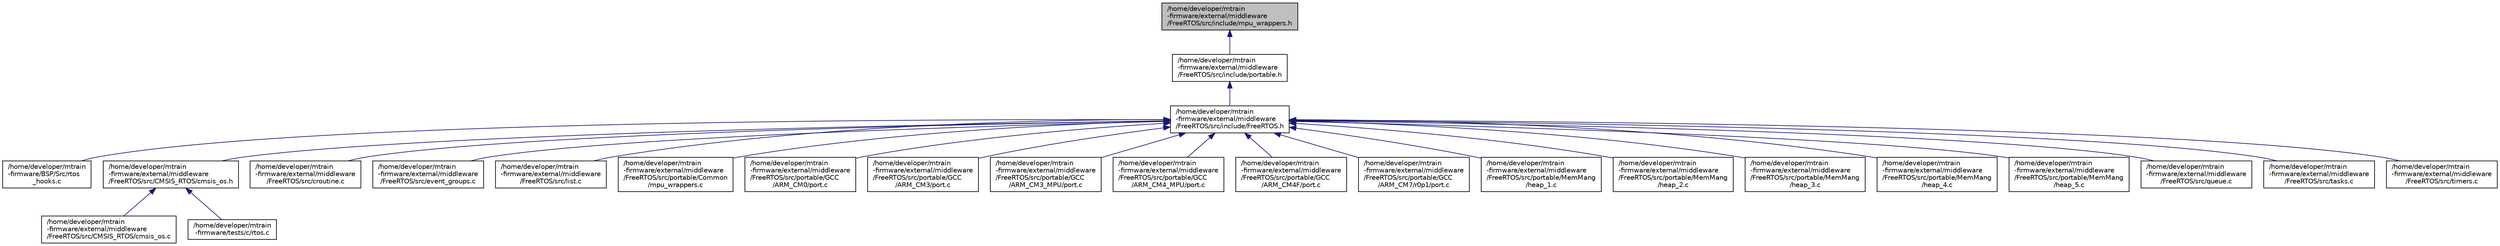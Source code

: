 digraph "/home/developer/mtrain-firmware/external/middleware/FreeRTOS/src/include/mpu_wrappers.h"
{
  edge [fontname="Helvetica",fontsize="10",labelfontname="Helvetica",labelfontsize="10"];
  node [fontname="Helvetica",fontsize="10",shape=record];
  Node1 [label="/home/developer/mtrain\l-firmware/external/middleware\l/FreeRTOS/src/include/mpu_wrappers.h",height=0.2,width=0.4,color="black", fillcolor="grey75", style="filled", fontcolor="black"];
  Node1 -> Node2 [dir="back",color="midnightblue",fontsize="10",style="solid",fontname="Helvetica"];
  Node2 [label="/home/developer/mtrain\l-firmware/external/middleware\l/FreeRTOS/src/include/portable.h",height=0.2,width=0.4,color="black", fillcolor="white", style="filled",URL="$portable_8h.html"];
  Node2 -> Node3 [dir="back",color="midnightblue",fontsize="10",style="solid",fontname="Helvetica"];
  Node3 [label="/home/developer/mtrain\l-firmware/external/middleware\l/FreeRTOS/src/include/FreeRTOS.h",height=0.2,width=0.4,color="black", fillcolor="white", style="filled",URL="$_free_r_t_o_s_8h.html"];
  Node3 -> Node4 [dir="back",color="midnightblue",fontsize="10",style="solid",fontname="Helvetica"];
  Node4 [label="/home/developer/mtrain\l-firmware/BSP/Src/rtos\l_hooks.c",height=0.2,width=0.4,color="black", fillcolor="white", style="filled",URL="$rtos__hooks_8c.html"];
  Node3 -> Node5 [dir="back",color="midnightblue",fontsize="10",style="solid",fontname="Helvetica"];
  Node5 [label="/home/developer/mtrain\l-firmware/external/middleware\l/FreeRTOS/src/CMSIS_RTOS/cmsis_os.h",height=0.2,width=0.4,color="black", fillcolor="white", style="filled",URL="$cmsis__os_8h.html",tooltip="Header of cmsis_os.c A new set of APIs are added in addition to existing ones, these APIs are specifi..."];
  Node5 -> Node6 [dir="back",color="midnightblue",fontsize="10",style="solid",fontname="Helvetica"];
  Node6 [label="/home/developer/mtrain\l-firmware/external/middleware\l/FreeRTOS/src/CMSIS_RTOS/cmsis_os.c",height=0.2,width=0.4,color="black", fillcolor="white", style="filled",URL="$cmsis__os_8c.html",tooltip="CMSIS-RTOS API implementation for FreeRTOS V9.0.0. "];
  Node5 -> Node7 [dir="back",color="midnightblue",fontsize="10",style="solid",fontname="Helvetica"];
  Node7 [label="/home/developer/mtrain\l-firmware/tests/c/rtos.c",height=0.2,width=0.4,color="black", fillcolor="white", style="filled",URL="$rtos_8c.html"];
  Node3 -> Node8 [dir="back",color="midnightblue",fontsize="10",style="solid",fontname="Helvetica"];
  Node8 [label="/home/developer/mtrain\l-firmware/external/middleware\l/FreeRTOS/src/croutine.c",height=0.2,width=0.4,color="black", fillcolor="white", style="filled",URL="$croutine_8c.html"];
  Node3 -> Node9 [dir="back",color="midnightblue",fontsize="10",style="solid",fontname="Helvetica"];
  Node9 [label="/home/developer/mtrain\l-firmware/external/middleware\l/FreeRTOS/src/event_groups.c",height=0.2,width=0.4,color="black", fillcolor="white", style="filled",URL="$event__groups_8c.html"];
  Node3 -> Node10 [dir="back",color="midnightblue",fontsize="10",style="solid",fontname="Helvetica"];
  Node10 [label="/home/developer/mtrain\l-firmware/external/middleware\l/FreeRTOS/src/list.c",height=0.2,width=0.4,color="black", fillcolor="white", style="filled",URL="$list_8c.html"];
  Node3 -> Node11 [dir="back",color="midnightblue",fontsize="10",style="solid",fontname="Helvetica"];
  Node11 [label="/home/developer/mtrain\l-firmware/external/middleware\l/FreeRTOS/src/portable/Common\l/mpu_wrappers.c",height=0.2,width=0.4,color="black", fillcolor="white", style="filled",URL="$mpu__wrappers_8c.html"];
  Node3 -> Node12 [dir="back",color="midnightblue",fontsize="10",style="solid",fontname="Helvetica"];
  Node12 [label="/home/developer/mtrain\l-firmware/external/middleware\l/FreeRTOS/src/portable/GCC\l/ARM_CM0/port.c",height=0.2,width=0.4,color="black", fillcolor="white", style="filled",URL="$_a_r_m___c_m0_2port_8c.html"];
  Node3 -> Node13 [dir="back",color="midnightblue",fontsize="10",style="solid",fontname="Helvetica"];
  Node13 [label="/home/developer/mtrain\l-firmware/external/middleware\l/FreeRTOS/src/portable/GCC\l/ARM_CM3/port.c",height=0.2,width=0.4,color="black", fillcolor="white", style="filled",URL="$_a_r_m___c_m3_2port_8c.html"];
  Node3 -> Node14 [dir="back",color="midnightblue",fontsize="10",style="solid",fontname="Helvetica"];
  Node14 [label="/home/developer/mtrain\l-firmware/external/middleware\l/FreeRTOS/src/portable/GCC\l/ARM_CM3_MPU/port.c",height=0.2,width=0.4,color="black", fillcolor="white", style="filled",URL="$_a_r_m___c_m3___m_p_u_2port_8c.html"];
  Node3 -> Node15 [dir="back",color="midnightblue",fontsize="10",style="solid",fontname="Helvetica"];
  Node15 [label="/home/developer/mtrain\l-firmware/external/middleware\l/FreeRTOS/src/portable/GCC\l/ARM_CM4_MPU/port.c",height=0.2,width=0.4,color="black", fillcolor="white", style="filled",URL="$_a_r_m___c_m4___m_p_u_2port_8c.html"];
  Node3 -> Node16 [dir="back",color="midnightblue",fontsize="10",style="solid",fontname="Helvetica"];
  Node16 [label="/home/developer/mtrain\l-firmware/external/middleware\l/FreeRTOS/src/portable/GCC\l/ARM_CM4F/port.c",height=0.2,width=0.4,color="black", fillcolor="white", style="filled",URL="$_a_r_m___c_m4_f_2port_8c.html"];
  Node3 -> Node17 [dir="back",color="midnightblue",fontsize="10",style="solid",fontname="Helvetica"];
  Node17 [label="/home/developer/mtrain\l-firmware/external/middleware\l/FreeRTOS/src/portable/GCC\l/ARM_CM7/r0p1/port.c",height=0.2,width=0.4,color="black", fillcolor="white", style="filled",URL="$_a_r_m___c_m7_2r0p1_2port_8c.html"];
  Node3 -> Node18 [dir="back",color="midnightblue",fontsize="10",style="solid",fontname="Helvetica"];
  Node18 [label="/home/developer/mtrain\l-firmware/external/middleware\l/FreeRTOS/src/portable/MemMang\l/heap_1.c",height=0.2,width=0.4,color="black", fillcolor="white", style="filled",URL="$heap__1_8c.html"];
  Node3 -> Node19 [dir="back",color="midnightblue",fontsize="10",style="solid",fontname="Helvetica"];
  Node19 [label="/home/developer/mtrain\l-firmware/external/middleware\l/FreeRTOS/src/portable/MemMang\l/heap_2.c",height=0.2,width=0.4,color="black", fillcolor="white", style="filled",URL="$heap__2_8c.html"];
  Node3 -> Node20 [dir="back",color="midnightblue",fontsize="10",style="solid",fontname="Helvetica"];
  Node20 [label="/home/developer/mtrain\l-firmware/external/middleware\l/FreeRTOS/src/portable/MemMang\l/heap_3.c",height=0.2,width=0.4,color="black", fillcolor="white", style="filled",URL="$heap__3_8c.html"];
  Node3 -> Node21 [dir="back",color="midnightblue",fontsize="10",style="solid",fontname="Helvetica"];
  Node21 [label="/home/developer/mtrain\l-firmware/external/middleware\l/FreeRTOS/src/portable/MemMang\l/heap_4.c",height=0.2,width=0.4,color="black", fillcolor="white", style="filled",URL="$heap__4_8c.html"];
  Node3 -> Node22 [dir="back",color="midnightblue",fontsize="10",style="solid",fontname="Helvetica"];
  Node22 [label="/home/developer/mtrain\l-firmware/external/middleware\l/FreeRTOS/src/portable/MemMang\l/heap_5.c",height=0.2,width=0.4,color="black", fillcolor="white", style="filled",URL="$heap__5_8c.html"];
  Node3 -> Node23 [dir="back",color="midnightblue",fontsize="10",style="solid",fontname="Helvetica"];
  Node23 [label="/home/developer/mtrain\l-firmware/external/middleware\l/FreeRTOS/src/queue.c",height=0.2,width=0.4,color="black", fillcolor="white", style="filled",URL="$queue_8c.html"];
  Node3 -> Node24 [dir="back",color="midnightblue",fontsize="10",style="solid",fontname="Helvetica"];
  Node24 [label="/home/developer/mtrain\l-firmware/external/middleware\l/FreeRTOS/src/tasks.c",height=0.2,width=0.4,color="black", fillcolor="white", style="filled",URL="$tasks_8c.html"];
  Node3 -> Node25 [dir="back",color="midnightblue",fontsize="10",style="solid",fontname="Helvetica"];
  Node25 [label="/home/developer/mtrain\l-firmware/external/middleware\l/FreeRTOS/src/timers.c",height=0.2,width=0.4,color="black", fillcolor="white", style="filled",URL="$timers_8c.html"];
}
